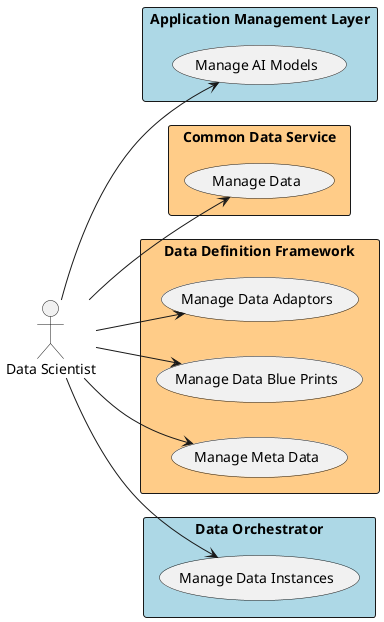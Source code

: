 @startuml

left to right direction


Actor "Data Scientist" as DataScientist


rectangle "Application Management Layer" as aml #lightblue {
        usecase "Manage AI Models" as ManageAIModels
    DataScientist --> ManageAIModels

}

rectangle "Common Data Service" as cds #ffcc88 {
        usecase "Manage Data" as ManageData
    DataScientist --> ManageData

}

rectangle "Data Definition Framework" as ddf #ffcc88 {
        usecase "Manage Data Adaptors" as ManageDataAdaptors
    DataScientist --> ManageDataAdaptors
    usecase "Manage Data Blue Prints" as ManageDataBluePrints
    DataScientist --> ManageDataBluePrints
    usecase "Manage Meta Data" as ManageMetaData
    DataScientist --> ManageMetaData

}

rectangle "Data Orchestrator" as do #lightblue {
        usecase "Manage Data Instances" as ManageDataInstances
    DataScientist --> ManageDataInstances

}


@enduml
